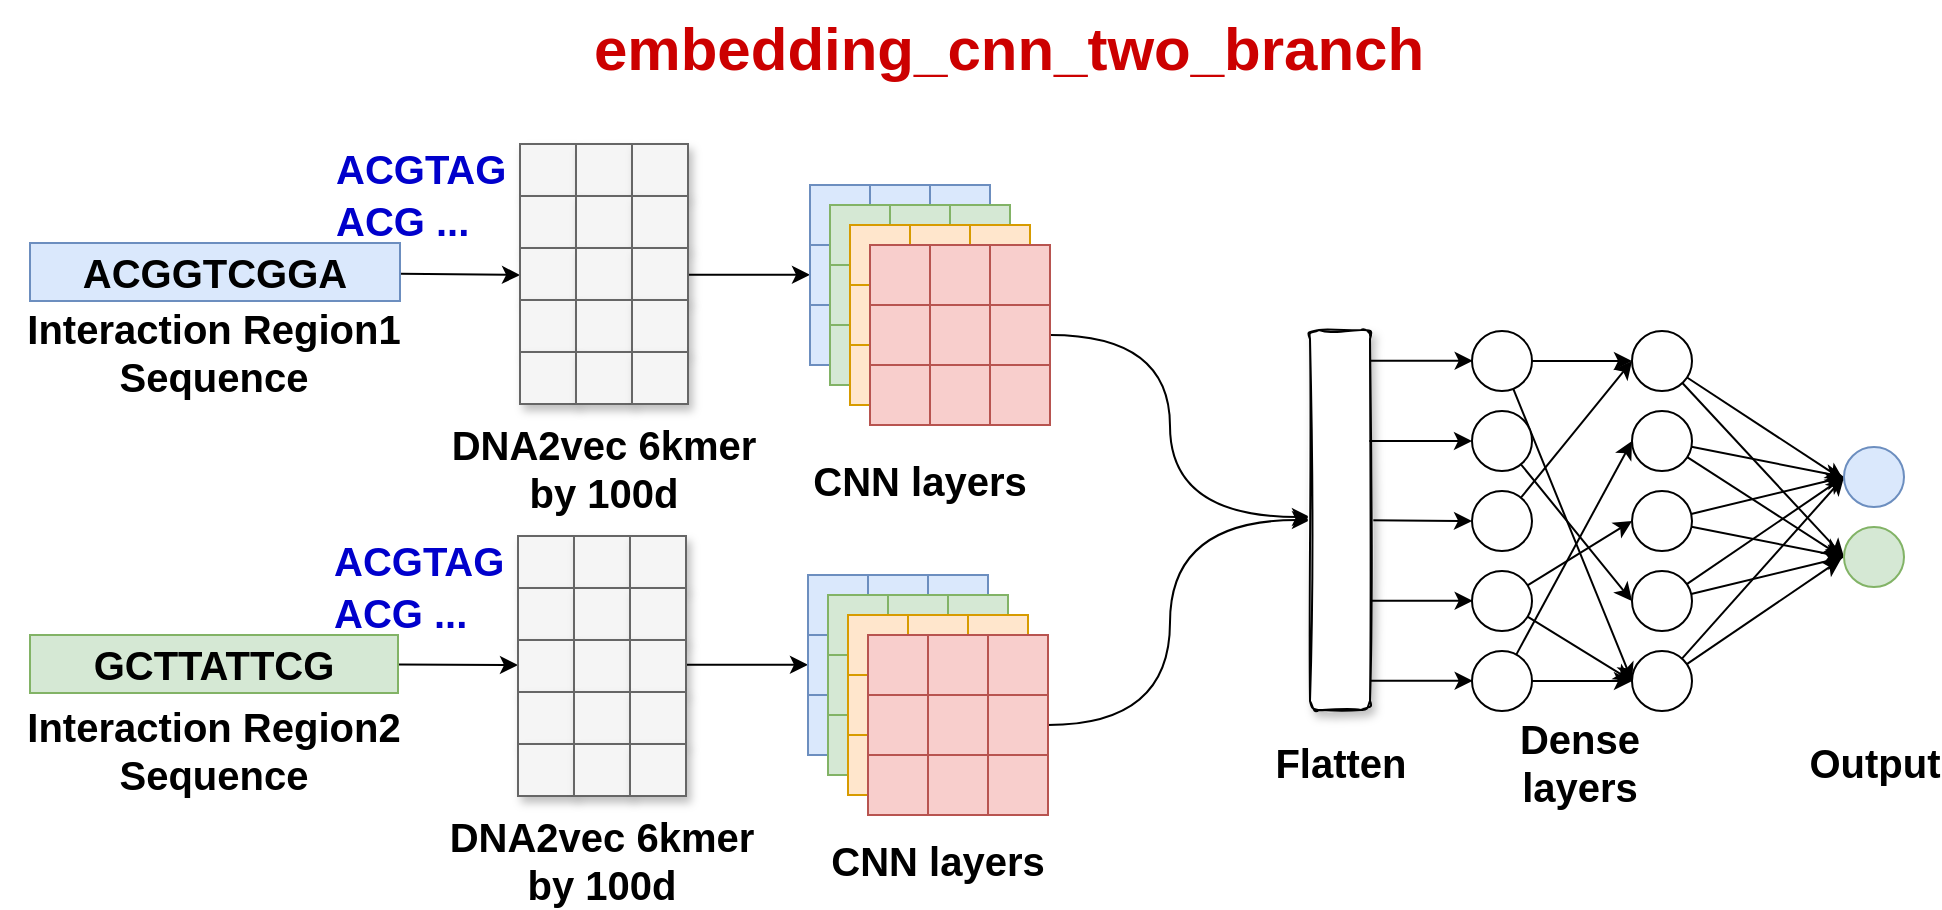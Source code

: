 <mxfile version="14.8.5" type="github">
  <diagram id="KxuiyelQ4g_LW83yEsCo" name="Page-1">
    <mxGraphModel dx="1422" dy="763" grid="1" gridSize="10" guides="1" tooltips="1" connect="1" arrows="1" fold="1" page="1" pageScale="1" pageWidth="4681" pageHeight="3300" math="0" shadow="0">
      <root>
        <mxCell id="0" />
        <mxCell id="1" parent="0" />
        <mxCell id="v-2x4H90wJZ5pzWWmbDk-449" style="edgeStyle=none;rounded=0;orthogonalLoop=1;jettySize=auto;html=1;entryX=0;entryY=0.5;entryDx=0;entryDy=0;fontStyle=1;fontSize=20;" edge="1" parent="1" source="v-2x4H90wJZ5pzWWmbDk-337">
          <mxGeometry relative="1" as="geometry">
            <mxPoint x="505" y="277.5" as="targetPoint" />
          </mxGeometry>
        </mxCell>
        <mxCell id="v-2x4H90wJZ5pzWWmbDk-337" value="&lt;div style=&quot;font-size: 20px;&quot;&gt;ACGGTCGGA&lt;/div&gt;" style="text;html=1;strokeColor=#6c8ebf;fillColor=#dae8fc;align=center;verticalAlign=middle;whiteSpace=wrap;rounded=0;fontStyle=1;fontSize=20;" vertex="1" parent="1">
          <mxGeometry x="260" y="261.5" width="185" height="29" as="geometry" />
        </mxCell>
        <mxCell id="v-2x4H90wJZ5pzWWmbDk-450" style="edgeStyle=none;rounded=0;orthogonalLoop=1;jettySize=auto;html=1;entryX=0;entryY=0.5;entryDx=0;entryDy=0;fontStyle=1;fontSize=20;" edge="1" parent="1">
          <mxGeometry relative="1" as="geometry">
            <mxPoint x="444" y="472.227" as="sourcePoint" />
            <mxPoint x="504" y="472.5" as="targetPoint" />
          </mxGeometry>
        </mxCell>
        <mxCell id="v-2x4H90wJZ5pzWWmbDk-339" value="GCTTATTCG" style="text;html=1;strokeColor=#82b366;fillColor=#d5e8d4;align=center;verticalAlign=middle;whiteSpace=wrap;rounded=0;fontStyle=1;fontSize=20;" vertex="1" parent="1">
          <mxGeometry x="260" y="457.5" width="184" height="29" as="geometry" />
        </mxCell>
        <mxCell id="v-2x4H90wJZ5pzWWmbDk-342" style="edgeStyle=orthogonalEdgeStyle;rounded=0;orthogonalLoop=1;jettySize=auto;html=1;fontStyle=1;fontSize=20;" edge="1" parent="1">
          <mxGeometry relative="1" as="geometry">
            <mxPoint x="587" y="277.4" as="sourcePoint" />
            <mxPoint x="650" y="277.36" as="targetPoint" />
            <Array as="points">
              <mxPoint x="650" y="277.36" />
            </Array>
          </mxGeometry>
        </mxCell>
        <mxCell id="v-2x4H90wJZ5pzWWmbDk-344" value="" style="whiteSpace=wrap;html=1;aspect=fixed;fillColor=#dae8fc;strokeColor=#6c8ebf;fontStyle=1;fontSize=20;" vertex="1" parent="1">
          <mxGeometry x="650" y="232.5" width="30" height="30" as="geometry" />
        </mxCell>
        <mxCell id="v-2x4H90wJZ5pzWWmbDk-345" value="" style="whiteSpace=wrap;html=1;aspect=fixed;fillColor=#dae8fc;strokeColor=#6c8ebf;fontStyle=1;fontSize=20;" vertex="1" parent="1">
          <mxGeometry x="680" y="232.5" width="30" height="30" as="geometry" />
        </mxCell>
        <mxCell id="v-2x4H90wJZ5pzWWmbDk-346" value="" style="whiteSpace=wrap;html=1;aspect=fixed;fillColor=#dae8fc;strokeColor=#6c8ebf;fontStyle=1;fontSize=20;" vertex="1" parent="1">
          <mxGeometry x="710" y="232.5" width="30" height="30" as="geometry" />
        </mxCell>
        <mxCell id="v-2x4H90wJZ5pzWWmbDk-347" value="" style="whiteSpace=wrap;html=1;aspect=fixed;fillColor=#dae8fc;strokeColor=#6c8ebf;fontStyle=1;fontSize=20;" vertex="1" parent="1">
          <mxGeometry x="650" y="262.5" width="30" height="30" as="geometry" />
        </mxCell>
        <mxCell id="v-2x4H90wJZ5pzWWmbDk-348" value="" style="whiteSpace=wrap;html=1;aspect=fixed;fillColor=#dae8fc;strokeColor=#6c8ebf;fontStyle=1;fontSize=20;" vertex="1" parent="1">
          <mxGeometry x="680" y="262.5" width="30" height="30" as="geometry" />
        </mxCell>
        <mxCell id="v-2x4H90wJZ5pzWWmbDk-349" value="" style="whiteSpace=wrap;html=1;aspect=fixed;fillColor=#dae8fc;strokeColor=#6c8ebf;fontStyle=1;fontSize=20;" vertex="1" parent="1">
          <mxGeometry x="710" y="262.5" width="30" height="30" as="geometry" />
        </mxCell>
        <mxCell id="v-2x4H90wJZ5pzWWmbDk-350" value="" style="whiteSpace=wrap;html=1;aspect=fixed;fillColor=#dae8fc;strokeColor=#6c8ebf;fontStyle=1;fontSize=20;" vertex="1" parent="1">
          <mxGeometry x="650" y="292.5" width="30" height="30" as="geometry" />
        </mxCell>
        <mxCell id="v-2x4H90wJZ5pzWWmbDk-351" value="" style="whiteSpace=wrap;html=1;aspect=fixed;fillColor=#dae8fc;strokeColor=#6c8ebf;fontStyle=1;fontSize=20;" vertex="1" parent="1">
          <mxGeometry x="680" y="292.5" width="30" height="30" as="geometry" />
        </mxCell>
        <mxCell id="v-2x4H90wJZ5pzWWmbDk-352" value="" style="whiteSpace=wrap;html=1;aspect=fixed;fillColor=#dae8fc;strokeColor=#6c8ebf;fontStyle=1;fontSize=20;" vertex="1" parent="1">
          <mxGeometry x="710" y="292.5" width="30" height="30" as="geometry" />
        </mxCell>
        <mxCell id="v-2x4H90wJZ5pzWWmbDk-353" value="" style="whiteSpace=wrap;html=1;aspect=fixed;fillColor=#d5e8d4;strokeColor=#82b366;fontStyle=1;fontSize=20;" vertex="1" parent="1">
          <mxGeometry x="660" y="242.5" width="30" height="30" as="geometry" />
        </mxCell>
        <mxCell id="v-2x4H90wJZ5pzWWmbDk-354" value="" style="whiteSpace=wrap;html=1;aspect=fixed;fillColor=#d5e8d4;strokeColor=#82b366;fontStyle=1;fontSize=20;" vertex="1" parent="1">
          <mxGeometry x="690" y="242.5" width="30" height="30" as="geometry" />
        </mxCell>
        <mxCell id="v-2x4H90wJZ5pzWWmbDk-355" value="" style="whiteSpace=wrap;html=1;aspect=fixed;fillColor=#d5e8d4;strokeColor=#82b366;fontStyle=1;fontSize=20;" vertex="1" parent="1">
          <mxGeometry x="720" y="242.5" width="30" height="30" as="geometry" />
        </mxCell>
        <mxCell id="v-2x4H90wJZ5pzWWmbDk-356" value="" style="whiteSpace=wrap;html=1;aspect=fixed;fillColor=#d5e8d4;strokeColor=#82b366;fontStyle=1;fontSize=20;" vertex="1" parent="1">
          <mxGeometry x="660" y="272.5" width="30" height="30" as="geometry" />
        </mxCell>
        <mxCell id="v-2x4H90wJZ5pzWWmbDk-357" value="" style="whiteSpace=wrap;html=1;aspect=fixed;fillColor=#d5e8d4;strokeColor=#82b366;fontStyle=1;fontSize=20;" vertex="1" parent="1">
          <mxGeometry x="690" y="272.5" width="30" height="30" as="geometry" />
        </mxCell>
        <mxCell id="v-2x4H90wJZ5pzWWmbDk-358" value="" style="whiteSpace=wrap;html=1;aspect=fixed;fillColor=#d5e8d4;strokeColor=#82b366;fontStyle=1;fontSize=20;" vertex="1" parent="1">
          <mxGeometry x="720" y="272.5" width="30" height="30" as="geometry" />
        </mxCell>
        <mxCell id="v-2x4H90wJZ5pzWWmbDk-359" value="" style="whiteSpace=wrap;html=1;aspect=fixed;fillColor=#d5e8d4;strokeColor=#82b366;fontStyle=1;fontSize=20;" vertex="1" parent="1">
          <mxGeometry x="660" y="302.5" width="30" height="30" as="geometry" />
        </mxCell>
        <mxCell id="v-2x4H90wJZ5pzWWmbDk-360" value="" style="whiteSpace=wrap;html=1;aspect=fixed;fillColor=#d5e8d4;strokeColor=#82b366;fontStyle=1;fontSize=20;" vertex="1" parent="1">
          <mxGeometry x="690" y="302.5" width="30" height="30" as="geometry" />
        </mxCell>
        <mxCell id="v-2x4H90wJZ5pzWWmbDk-361" value="" style="whiteSpace=wrap;html=1;aspect=fixed;fillColor=#d5e8d4;strokeColor=#82b366;fontStyle=1;fontSize=20;" vertex="1" parent="1">
          <mxGeometry x="720" y="302.5" width="30" height="30" as="geometry" />
        </mxCell>
        <mxCell id="v-2x4H90wJZ5pzWWmbDk-362" value="" style="whiteSpace=wrap;html=1;aspect=fixed;fillColor=#ffe6cc;strokeColor=#d79b00;fontStyle=1;fontSize=20;" vertex="1" parent="1">
          <mxGeometry x="670" y="252.5" width="30" height="30" as="geometry" />
        </mxCell>
        <mxCell id="v-2x4H90wJZ5pzWWmbDk-363" value="" style="whiteSpace=wrap;html=1;aspect=fixed;fillColor=#ffe6cc;strokeColor=#d79b00;fontStyle=1;fontSize=20;" vertex="1" parent="1">
          <mxGeometry x="700" y="252.5" width="30" height="30" as="geometry" />
        </mxCell>
        <mxCell id="v-2x4H90wJZ5pzWWmbDk-364" value="" style="whiteSpace=wrap;html=1;aspect=fixed;fillColor=#ffe6cc;strokeColor=#d79b00;fontStyle=1;fontSize=20;" vertex="1" parent="1">
          <mxGeometry x="730" y="252.5" width="30" height="30" as="geometry" />
        </mxCell>
        <mxCell id="v-2x4H90wJZ5pzWWmbDk-365" value="" style="whiteSpace=wrap;html=1;aspect=fixed;fillColor=#ffe6cc;strokeColor=#d79b00;fontStyle=1;fontSize=20;" vertex="1" parent="1">
          <mxGeometry x="670" y="282.5" width="30" height="30" as="geometry" />
        </mxCell>
        <mxCell id="v-2x4H90wJZ5pzWWmbDk-366" value="" style="whiteSpace=wrap;html=1;aspect=fixed;fillColor=#ffe6cc;strokeColor=#d79b00;fontStyle=1;fontSize=20;" vertex="1" parent="1">
          <mxGeometry x="700" y="282.5" width="30" height="30" as="geometry" />
        </mxCell>
        <mxCell id="v-2x4H90wJZ5pzWWmbDk-367" value="" style="whiteSpace=wrap;html=1;aspect=fixed;fillColor=#ffe6cc;strokeColor=#d79b00;fontStyle=1;fontSize=20;" vertex="1" parent="1">
          <mxGeometry x="730" y="282.5" width="30" height="30" as="geometry" />
        </mxCell>
        <mxCell id="v-2x4H90wJZ5pzWWmbDk-368" value="" style="whiteSpace=wrap;html=1;aspect=fixed;fillColor=#ffe6cc;strokeColor=#d79b00;fontStyle=1;fontSize=20;" vertex="1" parent="1">
          <mxGeometry x="670" y="312.5" width="30" height="30" as="geometry" />
        </mxCell>
        <mxCell id="v-2x4H90wJZ5pzWWmbDk-369" value="" style="whiteSpace=wrap;html=1;aspect=fixed;fillColor=#ffe6cc;strokeColor=#d79b00;fontStyle=1;fontSize=20;" vertex="1" parent="1">
          <mxGeometry x="700" y="312.5" width="30" height="30" as="geometry" />
        </mxCell>
        <mxCell id="v-2x4H90wJZ5pzWWmbDk-370" value="" style="whiteSpace=wrap;html=1;aspect=fixed;fillColor=#ffe6cc;strokeColor=#d79b00;fontStyle=1;fontSize=20;" vertex="1" parent="1">
          <mxGeometry x="730" y="312.5" width="30" height="30" as="geometry" />
        </mxCell>
        <mxCell id="v-2x4H90wJZ5pzWWmbDk-371" value="" style="whiteSpace=wrap;html=1;aspect=fixed;fillColor=#f8cecc;strokeColor=#b85450;fontStyle=1;fontSize=20;" vertex="1" parent="1">
          <mxGeometry x="680" y="262.5" width="30" height="30" as="geometry" />
        </mxCell>
        <mxCell id="v-2x4H90wJZ5pzWWmbDk-372" value="" style="whiteSpace=wrap;html=1;aspect=fixed;fillColor=#f8cecc;strokeColor=#b85450;fontStyle=1;fontSize=20;" vertex="1" parent="1">
          <mxGeometry x="710" y="262.5" width="30" height="30" as="geometry" />
        </mxCell>
        <mxCell id="v-2x4H90wJZ5pzWWmbDk-373" value="" style="whiteSpace=wrap;html=1;aspect=fixed;fillColor=#f8cecc;strokeColor=#b85450;fontStyle=1;fontSize=20;" vertex="1" parent="1">
          <mxGeometry x="740" y="262.5" width="30" height="30" as="geometry" />
        </mxCell>
        <mxCell id="v-2x4H90wJZ5pzWWmbDk-374" value="" style="whiteSpace=wrap;html=1;aspect=fixed;fillColor=#f8cecc;strokeColor=#b85450;fontStyle=1;fontSize=20;" vertex="1" parent="1">
          <mxGeometry x="680" y="292.5" width="30" height="30" as="geometry" />
        </mxCell>
        <mxCell id="v-2x4H90wJZ5pzWWmbDk-375" value="" style="whiteSpace=wrap;html=1;aspect=fixed;fillColor=#f8cecc;strokeColor=#b85450;fontStyle=1;fontSize=20;" vertex="1" parent="1">
          <mxGeometry x="710" y="292.5" width="30" height="30" as="geometry" />
        </mxCell>
        <mxCell id="v-2x4H90wJZ5pzWWmbDk-451" style="edgeStyle=orthogonalEdgeStyle;curved=1;rounded=0;orthogonalLoop=1;jettySize=auto;html=1;entryX=0;entryY=0.5;entryDx=0;entryDy=0;fontStyle=1;fontSize=20;" edge="1" parent="1" source="v-2x4H90wJZ5pzWWmbDk-376">
          <mxGeometry relative="1" as="geometry">
            <mxPoint x="900" y="398.5" as="targetPoint" />
            <Array as="points">
              <mxPoint x="830" y="307" />
              <mxPoint x="830" y="399" />
            </Array>
          </mxGeometry>
        </mxCell>
        <mxCell id="v-2x4H90wJZ5pzWWmbDk-376" value="" style="whiteSpace=wrap;html=1;aspect=fixed;fillColor=#f8cecc;strokeColor=#b85450;fontStyle=1;fontSize=20;" vertex="1" parent="1">
          <mxGeometry x="740" y="292.5" width="30" height="30" as="geometry" />
        </mxCell>
        <mxCell id="v-2x4H90wJZ5pzWWmbDk-377" value="" style="whiteSpace=wrap;html=1;aspect=fixed;fillColor=#f8cecc;strokeColor=#b85450;fontStyle=1;fontSize=20;" vertex="1" parent="1">
          <mxGeometry x="680" y="322.5" width="30" height="30" as="geometry" />
        </mxCell>
        <mxCell id="v-2x4H90wJZ5pzWWmbDk-378" value="" style="whiteSpace=wrap;html=1;aspect=fixed;fillColor=#f8cecc;strokeColor=#b85450;fontStyle=1;fontSize=20;" vertex="1" parent="1">
          <mxGeometry x="710" y="322.5" width="30" height="30" as="geometry" />
        </mxCell>
        <mxCell id="v-2x4H90wJZ5pzWWmbDk-379" value="" style="whiteSpace=wrap;html=1;aspect=fixed;fillColor=#f8cecc;strokeColor=#b85450;fontStyle=1;fontSize=20;" vertex="1" parent="1">
          <mxGeometry x="740" y="322.5" width="30" height="30" as="geometry" />
        </mxCell>
        <mxCell id="v-2x4H90wJZ5pzWWmbDk-395" style="edgeStyle=orthogonalEdgeStyle;rounded=0;orthogonalLoop=1;jettySize=auto;html=1;fontStyle=1;fontSize=20;" edge="1" parent="1">
          <mxGeometry relative="1" as="geometry">
            <mxPoint x="586" y="472.4" as="sourcePoint" />
            <mxPoint x="649" y="472.36" as="targetPoint" />
            <Array as="points">
              <mxPoint x="649" y="472.36" />
            </Array>
          </mxGeometry>
        </mxCell>
        <mxCell id="v-2x4H90wJZ5pzWWmbDk-397" value="" style="whiteSpace=wrap;html=1;aspect=fixed;fillColor=#dae8fc;strokeColor=#6c8ebf;fontStyle=1;fontSize=20;" vertex="1" parent="1">
          <mxGeometry x="649" y="427.5" width="30" height="30" as="geometry" />
        </mxCell>
        <mxCell id="v-2x4H90wJZ5pzWWmbDk-398" value="" style="whiteSpace=wrap;html=1;aspect=fixed;fillColor=#dae8fc;strokeColor=#6c8ebf;fontStyle=1;fontSize=20;" vertex="1" parent="1">
          <mxGeometry x="679" y="427.5" width="30" height="30" as="geometry" />
        </mxCell>
        <mxCell id="v-2x4H90wJZ5pzWWmbDk-399" value="" style="whiteSpace=wrap;html=1;aspect=fixed;fillColor=#dae8fc;strokeColor=#6c8ebf;fontStyle=1;fontSize=20;" vertex="1" parent="1">
          <mxGeometry x="709" y="427.5" width="30" height="30" as="geometry" />
        </mxCell>
        <mxCell id="v-2x4H90wJZ5pzWWmbDk-400" value="" style="whiteSpace=wrap;html=1;aspect=fixed;fillColor=#dae8fc;strokeColor=#6c8ebf;fontStyle=1;fontSize=20;" vertex="1" parent="1">
          <mxGeometry x="649" y="457.5" width="30" height="30" as="geometry" />
        </mxCell>
        <mxCell id="v-2x4H90wJZ5pzWWmbDk-401" value="" style="whiteSpace=wrap;html=1;aspect=fixed;fillColor=#dae8fc;strokeColor=#6c8ebf;fontStyle=1;fontSize=20;" vertex="1" parent="1">
          <mxGeometry x="679" y="457.5" width="30" height="30" as="geometry" />
        </mxCell>
        <mxCell id="v-2x4H90wJZ5pzWWmbDk-402" value="" style="whiteSpace=wrap;html=1;aspect=fixed;fillColor=#dae8fc;strokeColor=#6c8ebf;fontStyle=1;fontSize=20;" vertex="1" parent="1">
          <mxGeometry x="709" y="457.5" width="30" height="30" as="geometry" />
        </mxCell>
        <mxCell id="v-2x4H90wJZ5pzWWmbDk-403" value="" style="whiteSpace=wrap;html=1;aspect=fixed;fillColor=#dae8fc;strokeColor=#6c8ebf;fontStyle=1;fontSize=20;" vertex="1" parent="1">
          <mxGeometry x="649" y="487.5" width="30" height="30" as="geometry" />
        </mxCell>
        <mxCell id="v-2x4H90wJZ5pzWWmbDk-404" value="" style="whiteSpace=wrap;html=1;aspect=fixed;fillColor=#dae8fc;strokeColor=#6c8ebf;fontStyle=1;fontSize=20;" vertex="1" parent="1">
          <mxGeometry x="679" y="487.5" width="30" height="30" as="geometry" />
        </mxCell>
        <mxCell id="v-2x4H90wJZ5pzWWmbDk-405" value="" style="whiteSpace=wrap;html=1;aspect=fixed;fillColor=#dae8fc;strokeColor=#6c8ebf;fontStyle=1;fontSize=20;" vertex="1" parent="1">
          <mxGeometry x="709" y="487.5" width="30" height="30" as="geometry" />
        </mxCell>
        <mxCell id="v-2x4H90wJZ5pzWWmbDk-406" value="" style="whiteSpace=wrap;html=1;aspect=fixed;fillColor=#d5e8d4;strokeColor=#82b366;fontStyle=1;fontSize=20;" vertex="1" parent="1">
          <mxGeometry x="659" y="437.5" width="30" height="30" as="geometry" />
        </mxCell>
        <mxCell id="v-2x4H90wJZ5pzWWmbDk-407" value="" style="whiteSpace=wrap;html=1;aspect=fixed;fillColor=#d5e8d4;strokeColor=#82b366;fontStyle=1;fontSize=20;" vertex="1" parent="1">
          <mxGeometry x="689" y="437.5" width="30" height="30" as="geometry" />
        </mxCell>
        <mxCell id="v-2x4H90wJZ5pzWWmbDk-408" value="" style="whiteSpace=wrap;html=1;aspect=fixed;fillColor=#d5e8d4;strokeColor=#82b366;fontStyle=1;fontSize=20;" vertex="1" parent="1">
          <mxGeometry x="719" y="437.5" width="30" height="30" as="geometry" />
        </mxCell>
        <mxCell id="v-2x4H90wJZ5pzWWmbDk-409" value="" style="whiteSpace=wrap;html=1;aspect=fixed;fillColor=#d5e8d4;strokeColor=#82b366;fontStyle=1;fontSize=20;" vertex="1" parent="1">
          <mxGeometry x="659" y="467.5" width="30" height="30" as="geometry" />
        </mxCell>
        <mxCell id="v-2x4H90wJZ5pzWWmbDk-410" value="" style="whiteSpace=wrap;html=1;aspect=fixed;fillColor=#d5e8d4;strokeColor=#82b366;fontStyle=1;fontSize=20;" vertex="1" parent="1">
          <mxGeometry x="689" y="467.5" width="30" height="30" as="geometry" />
        </mxCell>
        <mxCell id="v-2x4H90wJZ5pzWWmbDk-411" value="" style="whiteSpace=wrap;html=1;aspect=fixed;fillColor=#d5e8d4;strokeColor=#82b366;fontStyle=1;fontSize=20;" vertex="1" parent="1">
          <mxGeometry x="719" y="467.5" width="30" height="30" as="geometry" />
        </mxCell>
        <mxCell id="v-2x4H90wJZ5pzWWmbDk-412" value="" style="whiteSpace=wrap;html=1;aspect=fixed;fillColor=#d5e8d4;strokeColor=#82b366;fontStyle=1;fontSize=20;" vertex="1" parent="1">
          <mxGeometry x="659" y="497.5" width="30" height="30" as="geometry" />
        </mxCell>
        <mxCell id="v-2x4H90wJZ5pzWWmbDk-413" value="" style="whiteSpace=wrap;html=1;aspect=fixed;fillColor=#d5e8d4;strokeColor=#82b366;fontStyle=1;fontSize=20;" vertex="1" parent="1">
          <mxGeometry x="689" y="497.5" width="30" height="30" as="geometry" />
        </mxCell>
        <mxCell id="v-2x4H90wJZ5pzWWmbDk-414" value="" style="whiteSpace=wrap;html=1;aspect=fixed;fillColor=#d5e8d4;strokeColor=#82b366;fontStyle=1;fontSize=20;" vertex="1" parent="1">
          <mxGeometry x="719" y="497.5" width="30" height="30" as="geometry" />
        </mxCell>
        <mxCell id="v-2x4H90wJZ5pzWWmbDk-415" value="" style="whiteSpace=wrap;html=1;aspect=fixed;fillColor=#ffe6cc;strokeColor=#d79b00;fontStyle=1;fontSize=20;" vertex="1" parent="1">
          <mxGeometry x="669" y="447.5" width="30" height="30" as="geometry" />
        </mxCell>
        <mxCell id="v-2x4H90wJZ5pzWWmbDk-416" value="" style="whiteSpace=wrap;html=1;aspect=fixed;fillColor=#ffe6cc;strokeColor=#d79b00;fontStyle=1;fontSize=20;" vertex="1" parent="1">
          <mxGeometry x="699" y="447.5" width="30" height="30" as="geometry" />
        </mxCell>
        <mxCell id="v-2x4H90wJZ5pzWWmbDk-417" value="" style="whiteSpace=wrap;html=1;aspect=fixed;fillColor=#ffe6cc;strokeColor=#d79b00;fontStyle=1;fontSize=20;" vertex="1" parent="1">
          <mxGeometry x="729" y="447.5" width="30" height="30" as="geometry" />
        </mxCell>
        <mxCell id="v-2x4H90wJZ5pzWWmbDk-418" value="" style="whiteSpace=wrap;html=1;aspect=fixed;fillColor=#ffe6cc;strokeColor=#d79b00;fontStyle=1;fontSize=20;" vertex="1" parent="1">
          <mxGeometry x="669" y="477.5" width="30" height="30" as="geometry" />
        </mxCell>
        <mxCell id="v-2x4H90wJZ5pzWWmbDk-419" value="" style="whiteSpace=wrap;html=1;aspect=fixed;fillColor=#ffe6cc;strokeColor=#d79b00;fontStyle=1;fontSize=20;" vertex="1" parent="1">
          <mxGeometry x="699" y="477.5" width="30" height="30" as="geometry" />
        </mxCell>
        <mxCell id="v-2x4H90wJZ5pzWWmbDk-420" value="" style="whiteSpace=wrap;html=1;aspect=fixed;fillColor=#ffe6cc;strokeColor=#d79b00;fontStyle=1;fontSize=20;" vertex="1" parent="1">
          <mxGeometry x="729" y="477.5" width="30" height="30" as="geometry" />
        </mxCell>
        <mxCell id="v-2x4H90wJZ5pzWWmbDk-421" value="" style="whiteSpace=wrap;html=1;aspect=fixed;fillColor=#ffe6cc;strokeColor=#d79b00;fontStyle=1;fontSize=20;" vertex="1" parent="1">
          <mxGeometry x="669" y="507.5" width="30" height="30" as="geometry" />
        </mxCell>
        <mxCell id="v-2x4H90wJZ5pzWWmbDk-422" value="" style="whiteSpace=wrap;html=1;aspect=fixed;fillColor=#ffe6cc;strokeColor=#d79b00;fontStyle=1;fontSize=20;" vertex="1" parent="1">
          <mxGeometry x="699" y="507.5" width="30" height="30" as="geometry" />
        </mxCell>
        <mxCell id="v-2x4H90wJZ5pzWWmbDk-423" value="" style="whiteSpace=wrap;html=1;aspect=fixed;fillColor=#ffe6cc;strokeColor=#d79b00;fontStyle=1;fontSize=20;" vertex="1" parent="1">
          <mxGeometry x="729" y="507.5" width="30" height="30" as="geometry" />
        </mxCell>
        <mxCell id="v-2x4H90wJZ5pzWWmbDk-424" value="" style="whiteSpace=wrap;html=1;aspect=fixed;fillColor=#f8cecc;strokeColor=#b85450;fontStyle=1;fontSize=20;" vertex="1" parent="1">
          <mxGeometry x="679" y="457.5" width="30" height="30" as="geometry" />
        </mxCell>
        <mxCell id="v-2x4H90wJZ5pzWWmbDk-425" value="" style="whiteSpace=wrap;html=1;aspect=fixed;fillColor=#f8cecc;strokeColor=#b85450;fontStyle=1;fontSize=20;" vertex="1" parent="1">
          <mxGeometry x="709" y="457.5" width="30" height="30" as="geometry" />
        </mxCell>
        <mxCell id="v-2x4H90wJZ5pzWWmbDk-426" value="" style="whiteSpace=wrap;html=1;aspect=fixed;fillColor=#f8cecc;strokeColor=#b85450;fontStyle=1;fontSize=20;" vertex="1" parent="1">
          <mxGeometry x="739" y="457.5" width="30" height="30" as="geometry" />
        </mxCell>
        <mxCell id="v-2x4H90wJZ5pzWWmbDk-427" value="" style="whiteSpace=wrap;html=1;aspect=fixed;fillColor=#f8cecc;strokeColor=#b85450;fontStyle=1;fontSize=20;" vertex="1" parent="1">
          <mxGeometry x="679" y="487.5" width="30" height="30" as="geometry" />
        </mxCell>
        <mxCell id="v-2x4H90wJZ5pzWWmbDk-428" value="" style="whiteSpace=wrap;html=1;aspect=fixed;fillColor=#f8cecc;strokeColor=#b85450;fontStyle=1;fontSize=20;" vertex="1" parent="1">
          <mxGeometry x="709" y="487.5" width="30" height="30" as="geometry" />
        </mxCell>
        <mxCell id="v-2x4H90wJZ5pzWWmbDk-452" style="edgeStyle=orthogonalEdgeStyle;curved=1;rounded=0;orthogonalLoop=1;jettySize=auto;html=1;fontStyle=1;fontSize=20;" edge="1" parent="1" source="v-2x4H90wJZ5pzWWmbDk-429">
          <mxGeometry relative="1" as="geometry">
            <mxPoint x="900" y="400" as="targetPoint" />
            <Array as="points">
              <mxPoint x="830" y="503" />
              <mxPoint x="830" y="400" />
            </Array>
          </mxGeometry>
        </mxCell>
        <mxCell id="v-2x4H90wJZ5pzWWmbDk-429" value="" style="whiteSpace=wrap;html=1;aspect=fixed;fillColor=#f8cecc;strokeColor=#b85450;fontStyle=1;fontSize=20;" vertex="1" parent="1">
          <mxGeometry x="739" y="487.5" width="30" height="30" as="geometry" />
        </mxCell>
        <mxCell id="v-2x4H90wJZ5pzWWmbDk-430" value="" style="whiteSpace=wrap;html=1;aspect=fixed;fillColor=#f8cecc;strokeColor=#b85450;fontStyle=1;fontSize=20;" vertex="1" parent="1">
          <mxGeometry x="679" y="517.5" width="30" height="30" as="geometry" />
        </mxCell>
        <mxCell id="v-2x4H90wJZ5pzWWmbDk-431" value="" style="whiteSpace=wrap;html=1;aspect=fixed;fillColor=#f8cecc;strokeColor=#b85450;fontStyle=1;fontSize=20;" vertex="1" parent="1">
          <mxGeometry x="709" y="517.5" width="30" height="30" as="geometry" />
        </mxCell>
        <mxCell id="v-2x4H90wJZ5pzWWmbDk-432" value="" style="whiteSpace=wrap;html=1;aspect=fixed;fillColor=#f8cecc;strokeColor=#b85450;fontStyle=1;fontSize=20;" vertex="1" parent="1">
          <mxGeometry x="739" y="517.5" width="30" height="30" as="geometry" />
        </mxCell>
        <mxCell id="v-2x4H90wJZ5pzWWmbDk-447" value="&lt;div style=&quot;font-size: 20px;&quot;&gt;CNN layers&lt;/div&gt;" style="text;html=1;strokeColor=none;fillColor=none;align=center;verticalAlign=middle;whiteSpace=wrap;rounded=0;fontStyle=1;fontSize=20;" vertex="1" parent="1">
          <mxGeometry x="580" y="369.5" width="250" height="20" as="geometry" />
        </mxCell>
        <mxCell id="v-2x4H90wJZ5pzWWmbDk-448" value="&lt;div style=&quot;font-size: 20px;&quot;&gt;CNN layers&lt;/div&gt;" style="text;html=1;strokeColor=none;fillColor=none;align=center;verticalAlign=middle;whiteSpace=wrap;rounded=0;fontStyle=1;fontSize=20;" vertex="1" parent="1">
          <mxGeometry x="589" y="560" width="250" height="20" as="geometry" />
        </mxCell>
        <mxCell id="v-2x4H90wJZ5pzWWmbDk-454" value="" style="rounded=0;whiteSpace=wrap;html=1;shadow=1;glass=0;sketch=0;fillColor=#f5f5f5;strokeColor=#666666;fontColor=#333333;fontStyle=1;fontSize=20;" vertex="1" parent="1">
          <mxGeometry x="505" y="212" width="28" height="26" as="geometry" />
        </mxCell>
        <mxCell id="v-2x4H90wJZ5pzWWmbDk-455" value="DNA2vec 6kmer by 100d" style="text;html=1;strokeColor=none;fillColor=none;align=center;verticalAlign=middle;whiteSpace=wrap;rounded=0;fontStyle=1;fontSize=20;" vertex="1" parent="1">
          <mxGeometry x="466.5" y="364" width="160" height="20" as="geometry" />
        </mxCell>
        <mxCell id="v-2x4H90wJZ5pzWWmbDk-456" value="" style="rounded=0;whiteSpace=wrap;html=1;shadow=1;glass=0;sketch=0;fillColor=#f5f5f5;strokeColor=#666666;fontColor=#333333;fontStyle=1;fontSize=20;" vertex="1" parent="1">
          <mxGeometry x="533" y="212" width="28" height="26" as="geometry" />
        </mxCell>
        <mxCell id="v-2x4H90wJZ5pzWWmbDk-457" value="" style="rounded=0;whiteSpace=wrap;html=1;shadow=1;glass=0;sketch=0;fillColor=#f5f5f5;strokeColor=#666666;fontColor=#333333;fontStyle=1;fontSize=20;" vertex="1" parent="1">
          <mxGeometry x="561" y="212" width="28" height="26" as="geometry" />
        </mxCell>
        <mxCell id="v-2x4H90wJZ5pzWWmbDk-458" value="" style="rounded=0;whiteSpace=wrap;html=1;shadow=1;glass=0;sketch=0;fillColor=#f5f5f5;strokeColor=#666666;fontColor=#333333;fontStyle=1;fontSize=20;" vertex="1" parent="1">
          <mxGeometry x="505" y="238" width="28" height="26" as="geometry" />
        </mxCell>
        <mxCell id="v-2x4H90wJZ5pzWWmbDk-459" value="" style="rounded=0;whiteSpace=wrap;html=1;shadow=1;glass=0;sketch=0;fillColor=#f5f5f5;strokeColor=#666666;fontColor=#333333;fontStyle=1;fontSize=20;" vertex="1" parent="1">
          <mxGeometry x="533" y="238" width="28" height="26" as="geometry" />
        </mxCell>
        <mxCell id="v-2x4H90wJZ5pzWWmbDk-460" value="" style="rounded=0;whiteSpace=wrap;html=1;shadow=1;glass=0;sketch=0;fillColor=#f5f5f5;strokeColor=#666666;fontColor=#333333;fontStyle=1;fontSize=20;" vertex="1" parent="1">
          <mxGeometry x="561" y="238" width="28" height="26" as="geometry" />
        </mxCell>
        <mxCell id="v-2x4H90wJZ5pzWWmbDk-461" value="" style="rounded=0;whiteSpace=wrap;html=1;shadow=1;glass=0;sketch=0;fillColor=#f5f5f5;strokeColor=#666666;fontColor=#333333;fontStyle=1;fontSize=20;" vertex="1" parent="1">
          <mxGeometry x="505" y="264" width="28" height="26" as="geometry" />
        </mxCell>
        <mxCell id="v-2x4H90wJZ5pzWWmbDk-462" value="" style="rounded=0;whiteSpace=wrap;html=1;shadow=1;glass=0;sketch=0;fillColor=#f5f5f5;strokeColor=#666666;fontColor=#333333;fontStyle=1;fontSize=20;" vertex="1" parent="1">
          <mxGeometry x="533" y="264" width="28" height="26" as="geometry" />
        </mxCell>
        <mxCell id="v-2x4H90wJZ5pzWWmbDk-463" value="" style="rounded=0;whiteSpace=wrap;html=1;shadow=1;glass=0;sketch=0;fillColor=#f5f5f5;strokeColor=#666666;fontColor=#333333;fontStyle=1;fontSize=20;" vertex="1" parent="1">
          <mxGeometry x="561" y="264" width="28" height="26" as="geometry" />
        </mxCell>
        <mxCell id="v-2x4H90wJZ5pzWWmbDk-464" value="" style="rounded=0;whiteSpace=wrap;html=1;shadow=1;glass=0;sketch=0;fillColor=#f5f5f5;strokeColor=#666666;fontColor=#333333;fontStyle=1;fontSize=20;" vertex="1" parent="1">
          <mxGeometry x="505" y="290" width="28" height="26" as="geometry" />
        </mxCell>
        <mxCell id="v-2x4H90wJZ5pzWWmbDk-465" value="" style="rounded=0;whiteSpace=wrap;html=1;shadow=1;glass=0;sketch=0;fillColor=#f5f5f5;strokeColor=#666666;fontColor=#333333;fontStyle=1;fontSize=20;" vertex="1" parent="1">
          <mxGeometry x="533" y="290" width="28" height="26" as="geometry" />
        </mxCell>
        <mxCell id="v-2x4H90wJZ5pzWWmbDk-466" value="" style="rounded=0;whiteSpace=wrap;html=1;shadow=1;glass=0;sketch=0;fillColor=#f5f5f5;strokeColor=#666666;fontColor=#333333;fontStyle=1;fontSize=20;" vertex="1" parent="1">
          <mxGeometry x="561" y="290" width="28" height="26" as="geometry" />
        </mxCell>
        <mxCell id="v-2x4H90wJZ5pzWWmbDk-467" value="" style="rounded=0;whiteSpace=wrap;html=1;shadow=1;glass=0;sketch=0;fillColor=#f5f5f5;strokeColor=#666666;fontColor=#333333;fontStyle=1;fontSize=20;" vertex="1" parent="1">
          <mxGeometry x="505" y="316" width="28" height="26" as="geometry" />
        </mxCell>
        <mxCell id="v-2x4H90wJZ5pzWWmbDk-468" value="" style="rounded=0;whiteSpace=wrap;html=1;shadow=1;glass=0;sketch=0;fillColor=#f5f5f5;strokeColor=#666666;fontColor=#333333;fontStyle=1;fontSize=20;" vertex="1" parent="1">
          <mxGeometry x="533" y="316" width="28" height="26" as="geometry" />
        </mxCell>
        <mxCell id="v-2x4H90wJZ5pzWWmbDk-469" value="" style="rounded=0;whiteSpace=wrap;html=1;shadow=1;glass=0;sketch=0;fillColor=#f5f5f5;strokeColor=#666666;fontColor=#333333;fontStyle=1;fontSize=20;" vertex="1" parent="1">
          <mxGeometry x="561" y="316" width="28" height="26" as="geometry" />
        </mxCell>
        <mxCell id="v-2x4H90wJZ5pzWWmbDk-470" value="&lt;font style=&quot;font-size: 20px;&quot; color=&quot;#0000CC&quot;&gt;ACGTAG&lt;/font&gt;" style="text;whiteSpace=wrap;html=1;fontStyle=1;fontSize=20;" vertex="1" parent="1">
          <mxGeometry x="411" y="205.5" width="70" height="30" as="geometry" />
        </mxCell>
        <mxCell id="v-2x4H90wJZ5pzWWmbDk-471" value="&lt;font style=&quot;font-size: 20px;&quot; color=&quot;#0000CC&quot;&gt;ACG ...&lt;/font&gt;" style="text;whiteSpace=wrap;html=1;fontStyle=1;fontSize=20;" vertex="1" parent="1">
          <mxGeometry x="411" y="231.5" width="70" height="30" as="geometry" />
        </mxCell>
        <mxCell id="v-2x4H90wJZ5pzWWmbDk-472" value="" style="rounded=0;whiteSpace=wrap;html=1;shadow=1;glass=0;sketch=0;fillColor=#f5f5f5;strokeColor=#666666;fontColor=#333333;fontStyle=1;fontSize=20;" vertex="1" parent="1">
          <mxGeometry x="504" y="408" width="28" height="26" as="geometry" />
        </mxCell>
        <mxCell id="v-2x4H90wJZ5pzWWmbDk-473" value="DNA2vec 6kmer by 100d" style="text;html=1;strokeColor=none;fillColor=none;align=center;verticalAlign=middle;whiteSpace=wrap;rounded=0;fontStyle=1;fontSize=20;" vertex="1" parent="1">
          <mxGeometry x="465.5" y="560" width="160" height="20" as="geometry" />
        </mxCell>
        <mxCell id="v-2x4H90wJZ5pzWWmbDk-474" value="" style="rounded=0;whiteSpace=wrap;html=1;shadow=1;glass=0;sketch=0;fillColor=#f5f5f5;strokeColor=#666666;fontColor=#333333;fontStyle=1;fontSize=20;" vertex="1" parent="1">
          <mxGeometry x="532" y="408" width="28" height="26" as="geometry" />
        </mxCell>
        <mxCell id="v-2x4H90wJZ5pzWWmbDk-475" value="" style="rounded=0;whiteSpace=wrap;html=1;shadow=1;glass=0;sketch=0;fillColor=#f5f5f5;strokeColor=#666666;fontColor=#333333;fontStyle=1;fontSize=20;" vertex="1" parent="1">
          <mxGeometry x="560" y="408" width="28" height="26" as="geometry" />
        </mxCell>
        <mxCell id="v-2x4H90wJZ5pzWWmbDk-476" value="" style="rounded=0;whiteSpace=wrap;html=1;shadow=1;glass=0;sketch=0;fillColor=#f5f5f5;strokeColor=#666666;fontColor=#333333;fontStyle=1;fontSize=20;" vertex="1" parent="1">
          <mxGeometry x="504" y="434" width="28" height="26" as="geometry" />
        </mxCell>
        <mxCell id="v-2x4H90wJZ5pzWWmbDk-477" value="" style="rounded=0;whiteSpace=wrap;html=1;shadow=1;glass=0;sketch=0;fillColor=#f5f5f5;strokeColor=#666666;fontColor=#333333;fontStyle=1;fontSize=20;" vertex="1" parent="1">
          <mxGeometry x="532" y="434" width="28" height="26" as="geometry" />
        </mxCell>
        <mxCell id="v-2x4H90wJZ5pzWWmbDk-478" value="" style="rounded=0;whiteSpace=wrap;html=1;shadow=1;glass=0;sketch=0;fillColor=#f5f5f5;strokeColor=#666666;fontColor=#333333;fontStyle=1;fontSize=20;" vertex="1" parent="1">
          <mxGeometry x="560" y="434" width="28" height="26" as="geometry" />
        </mxCell>
        <mxCell id="v-2x4H90wJZ5pzWWmbDk-479" value="" style="rounded=0;whiteSpace=wrap;html=1;shadow=1;glass=0;sketch=0;fillColor=#f5f5f5;strokeColor=#666666;fontColor=#333333;fontStyle=1;fontSize=20;" vertex="1" parent="1">
          <mxGeometry x="504" y="460" width="28" height="26" as="geometry" />
        </mxCell>
        <mxCell id="v-2x4H90wJZ5pzWWmbDk-480" value="" style="rounded=0;whiteSpace=wrap;html=1;shadow=1;glass=0;sketch=0;fillColor=#f5f5f5;strokeColor=#666666;fontColor=#333333;fontStyle=1;fontSize=20;" vertex="1" parent="1">
          <mxGeometry x="532" y="460" width="28" height="26" as="geometry" />
        </mxCell>
        <mxCell id="v-2x4H90wJZ5pzWWmbDk-481" value="" style="rounded=0;whiteSpace=wrap;html=1;shadow=1;glass=0;sketch=0;fillColor=#f5f5f5;strokeColor=#666666;fontColor=#333333;fontStyle=1;fontSize=20;" vertex="1" parent="1">
          <mxGeometry x="560" y="460" width="28" height="26" as="geometry" />
        </mxCell>
        <mxCell id="v-2x4H90wJZ5pzWWmbDk-482" value="" style="rounded=0;whiteSpace=wrap;html=1;shadow=1;glass=0;sketch=0;fillColor=#f5f5f5;strokeColor=#666666;fontColor=#333333;fontStyle=1;fontSize=20;" vertex="1" parent="1">
          <mxGeometry x="504" y="486" width="28" height="26" as="geometry" />
        </mxCell>
        <mxCell id="v-2x4H90wJZ5pzWWmbDk-483" value="" style="rounded=0;whiteSpace=wrap;html=1;shadow=1;glass=0;sketch=0;fillColor=#f5f5f5;strokeColor=#666666;fontColor=#333333;fontStyle=1;fontSize=20;" vertex="1" parent="1">
          <mxGeometry x="532" y="486" width="28" height="26" as="geometry" />
        </mxCell>
        <mxCell id="v-2x4H90wJZ5pzWWmbDk-484" value="" style="rounded=0;whiteSpace=wrap;html=1;shadow=1;glass=0;sketch=0;fillColor=#f5f5f5;strokeColor=#666666;fontColor=#333333;fontStyle=1;fontSize=20;" vertex="1" parent="1">
          <mxGeometry x="560" y="486" width="28" height="26" as="geometry" />
        </mxCell>
        <mxCell id="v-2x4H90wJZ5pzWWmbDk-485" value="" style="rounded=0;whiteSpace=wrap;html=1;shadow=1;glass=0;sketch=0;fillColor=#f5f5f5;strokeColor=#666666;fontColor=#333333;fontStyle=1;fontSize=20;" vertex="1" parent="1">
          <mxGeometry x="504" y="512" width="28" height="26" as="geometry" />
        </mxCell>
        <mxCell id="v-2x4H90wJZ5pzWWmbDk-486" value="" style="rounded=0;whiteSpace=wrap;html=1;shadow=1;glass=0;sketch=0;fillColor=#f5f5f5;strokeColor=#666666;fontColor=#333333;fontStyle=1;fontSize=20;" vertex="1" parent="1">
          <mxGeometry x="532" y="512" width="28" height="26" as="geometry" />
        </mxCell>
        <mxCell id="v-2x4H90wJZ5pzWWmbDk-487" value="" style="rounded=0;whiteSpace=wrap;html=1;shadow=1;glass=0;sketch=0;fillColor=#f5f5f5;strokeColor=#666666;fontColor=#333333;fontStyle=1;fontSize=20;" vertex="1" parent="1">
          <mxGeometry x="560" y="512" width="28" height="26" as="geometry" />
        </mxCell>
        <mxCell id="v-2x4H90wJZ5pzWWmbDk-488" value="&lt;font style=&quot;font-size: 20px;&quot; color=&quot;#0000CC&quot;&gt;ACGTAG&lt;/font&gt;" style="text;whiteSpace=wrap;html=1;fontStyle=1;fontSize=20;" vertex="1" parent="1">
          <mxGeometry x="410" y="401.5" width="70" height="30" as="geometry" />
        </mxCell>
        <mxCell id="v-2x4H90wJZ5pzWWmbDk-489" value="&lt;font style=&quot;font-size: 20px;&quot; color=&quot;#0000CC&quot;&gt;ACG ...&lt;/font&gt;" style="text;whiteSpace=wrap;html=1;fontStyle=1;fontSize=20;" vertex="1" parent="1">
          <mxGeometry x="410" y="427.5" width="70" height="30" as="geometry" />
        </mxCell>
        <mxCell id="v-2x4H90wJZ5pzWWmbDk-490" value="Interaction Region1 Sequence" style="text;html=1;strokeColor=none;fillColor=none;align=center;verticalAlign=middle;whiteSpace=wrap;rounded=0;fontStyle=1;fontSize=20;" vertex="1" parent="1">
          <mxGeometry x="245" y="305.5" width="214" height="20" as="geometry" />
        </mxCell>
        <mxCell id="v-2x4H90wJZ5pzWWmbDk-491" value="Interaction Region2 Sequence" style="text;html=1;strokeColor=none;fillColor=none;align=center;verticalAlign=middle;whiteSpace=wrap;rounded=0;fontStyle=1;fontSize=20;" vertex="1" parent="1">
          <mxGeometry x="250" y="504.5" width="204" height="20" as="geometry" />
        </mxCell>
        <mxCell id="v-2x4H90wJZ5pzWWmbDk-492" value="Dense layers" style="text;html=1;strokeColor=none;fillColor=none;align=center;verticalAlign=middle;whiteSpace=wrap;rounded=0;fontStyle=1;fontSize=20;" vertex="1" parent="1">
          <mxGeometry x="990" y="510.5" width="90" height="20" as="geometry" />
        </mxCell>
        <mxCell id="v-2x4H90wJZ5pzWWmbDk-493" value="Flatten" style="text;html=1;strokeColor=none;fillColor=none;align=center;verticalAlign=middle;whiteSpace=wrap;rounded=0;fontStyle=1;fontSize=20;" vertex="1" parent="1">
          <mxGeometry x="904.5" y="510.5" width="21" height="20" as="geometry" />
        </mxCell>
        <mxCell id="v-2x4H90wJZ5pzWWmbDk-494" style="edgeStyle=none;rounded=1;jumpSize=20;orthogonalLoop=1;jettySize=auto;html=1;entryX=0;entryY=0.5;entryDx=0;entryDy=0;strokeWidth=1;fontStyle=1;fontSize=20;" edge="1" parent="1" source="v-2x4H90wJZ5pzWWmbDk-496" target="v-2x4H90wJZ5pzWWmbDk-521">
          <mxGeometry relative="1" as="geometry" />
        </mxCell>
        <mxCell id="v-2x4H90wJZ5pzWWmbDk-495" style="edgeStyle=none;rounded=0;orthogonalLoop=1;jettySize=auto;html=1;entryX=0;entryY=0.5;entryDx=0;entryDy=0;fontStyle=1;fontSize=20;" edge="1" parent="1" source="v-2x4H90wJZ5pzWWmbDk-496" target="v-2x4H90wJZ5pzWWmbDk-509">
          <mxGeometry relative="1" as="geometry" />
        </mxCell>
        <mxCell id="v-2x4H90wJZ5pzWWmbDk-496" value="" style="ellipse;whiteSpace=wrap;html=1;aspect=fixed;fontStyle=1;fontSize=20;" vertex="1" parent="1">
          <mxGeometry x="981" y="305.5" width="30" height="30" as="geometry" />
        </mxCell>
        <mxCell id="v-2x4H90wJZ5pzWWmbDk-497" style="edgeStyle=none;rounded=1;jumpSize=20;orthogonalLoop=1;jettySize=auto;html=1;entryX=0;entryY=0.5;entryDx=0;entryDy=0;strokeWidth=1;fontStyle=1;fontSize=20;" edge="1" parent="1" source="v-2x4H90wJZ5pzWWmbDk-498" target="v-2x4H90wJZ5pzWWmbDk-518">
          <mxGeometry relative="1" as="geometry" />
        </mxCell>
        <mxCell id="v-2x4H90wJZ5pzWWmbDk-498" value="" style="ellipse;whiteSpace=wrap;html=1;aspect=fixed;fontStyle=1;fontSize=20;" vertex="1" parent="1">
          <mxGeometry x="981" y="345.5" width="30" height="30" as="geometry" />
        </mxCell>
        <mxCell id="v-2x4H90wJZ5pzWWmbDk-499" style="edgeStyle=none;rounded=1;jumpSize=20;orthogonalLoop=1;jettySize=auto;html=1;entryX=0;entryY=0.5;entryDx=0;entryDy=0;strokeWidth=1;fontStyle=1;fontSize=20;" edge="1" parent="1" source="v-2x4H90wJZ5pzWWmbDk-500" target="v-2x4H90wJZ5pzWWmbDk-509">
          <mxGeometry relative="1" as="geometry" />
        </mxCell>
        <mxCell id="v-2x4H90wJZ5pzWWmbDk-500" value="" style="ellipse;whiteSpace=wrap;html=1;aspect=fixed;fontStyle=1;fontSize=20;" vertex="1" parent="1">
          <mxGeometry x="981" y="385.5" width="30" height="30" as="geometry" />
        </mxCell>
        <mxCell id="v-2x4H90wJZ5pzWWmbDk-501" style="edgeStyle=none;rounded=0;orthogonalLoop=1;jettySize=auto;html=1;entryX=0;entryY=0.5;entryDx=0;entryDy=0;fontStyle=1;fontSize=20;" edge="1" parent="1" source="v-2x4H90wJZ5pzWWmbDk-503" target="v-2x4H90wJZ5pzWWmbDk-515">
          <mxGeometry relative="1" as="geometry" />
        </mxCell>
        <mxCell id="v-2x4H90wJZ5pzWWmbDk-502" style="edgeStyle=none;rounded=0;orthogonalLoop=1;jettySize=auto;html=1;entryX=0;entryY=0.5;entryDx=0;entryDy=0;fontStyle=1;fontSize=20;" edge="1" parent="1" source="v-2x4H90wJZ5pzWWmbDk-503" target="v-2x4H90wJZ5pzWWmbDk-521">
          <mxGeometry relative="1" as="geometry" />
        </mxCell>
        <mxCell id="v-2x4H90wJZ5pzWWmbDk-503" value="" style="ellipse;whiteSpace=wrap;html=1;aspect=fixed;fontStyle=1;fontSize=20;" vertex="1" parent="1">
          <mxGeometry x="981" y="425.5" width="30" height="30" as="geometry" />
        </mxCell>
        <mxCell id="v-2x4H90wJZ5pzWWmbDk-504" style="edgeStyle=none;rounded=1;jumpSize=20;orthogonalLoop=1;jettySize=auto;html=1;entryX=0;entryY=0.5;entryDx=0;entryDy=0;strokeWidth=1;fontStyle=1;fontSize=20;" edge="1" parent="1" source="v-2x4H90wJZ5pzWWmbDk-506" target="v-2x4H90wJZ5pzWWmbDk-512">
          <mxGeometry relative="1" as="geometry" />
        </mxCell>
        <mxCell id="v-2x4H90wJZ5pzWWmbDk-505" style="edgeStyle=none;rounded=1;jumpSize=20;orthogonalLoop=1;jettySize=auto;html=1;entryX=0;entryY=0.5;entryDx=0;entryDy=0;strokeWidth=1;fontStyle=1;fontSize=20;" edge="1" parent="1" source="v-2x4H90wJZ5pzWWmbDk-506" target="v-2x4H90wJZ5pzWWmbDk-521">
          <mxGeometry relative="1" as="geometry" />
        </mxCell>
        <mxCell id="v-2x4H90wJZ5pzWWmbDk-506" value="" style="ellipse;whiteSpace=wrap;html=1;aspect=fixed;fontStyle=1;fontSize=20;" vertex="1" parent="1">
          <mxGeometry x="981" y="465.5" width="30" height="30" as="geometry" />
        </mxCell>
        <mxCell id="v-2x4H90wJZ5pzWWmbDk-507" style="edgeStyle=none;rounded=1;jumpSize=20;orthogonalLoop=1;jettySize=auto;html=1;entryX=0;entryY=0.5;entryDx=0;entryDy=0;strokeWidth=1;fontStyle=1;fontSize=20;" edge="1" parent="1" source="v-2x4H90wJZ5pzWWmbDk-509" target="v-2x4H90wJZ5pzWWmbDk-524">
          <mxGeometry relative="1" as="geometry" />
        </mxCell>
        <mxCell id="v-2x4H90wJZ5pzWWmbDk-508" style="edgeStyle=none;rounded=1;jumpSize=20;orthogonalLoop=1;jettySize=auto;html=1;strokeWidth=1;entryX=-0.001;entryY=0.557;entryDx=0;entryDy=0;entryPerimeter=0;fontStyle=1;fontSize=20;" edge="1" parent="1" source="v-2x4H90wJZ5pzWWmbDk-509" target="v-2x4H90wJZ5pzWWmbDk-523">
          <mxGeometry relative="1" as="geometry">
            <mxPoint x="1161" y="400.5" as="targetPoint" />
          </mxGeometry>
        </mxCell>
        <mxCell id="v-2x4H90wJZ5pzWWmbDk-509" value="" style="ellipse;whiteSpace=wrap;html=1;aspect=fixed;fontStyle=1;fontSize=20;" vertex="1" parent="1">
          <mxGeometry x="1061" y="305.5" width="30" height="30" as="geometry" />
        </mxCell>
        <mxCell id="v-2x4H90wJZ5pzWWmbDk-510" style="edgeStyle=none;rounded=1;jumpSize=20;orthogonalLoop=1;jettySize=auto;html=1;entryX=0;entryY=0.5;entryDx=0;entryDy=0;strokeWidth=1;fontStyle=1;fontSize=20;" edge="1" parent="1" source="v-2x4H90wJZ5pzWWmbDk-512" target="v-2x4H90wJZ5pzWWmbDk-523">
          <mxGeometry relative="1" as="geometry" />
        </mxCell>
        <mxCell id="v-2x4H90wJZ5pzWWmbDk-511" style="edgeStyle=none;rounded=1;jumpSize=20;orthogonalLoop=1;jettySize=auto;html=1;strokeWidth=1;entryX=-0.057;entryY=0.483;entryDx=0;entryDy=0;entryPerimeter=0;fontStyle=1;fontSize=20;" edge="1" parent="1" source="v-2x4H90wJZ5pzWWmbDk-512" target="v-2x4H90wJZ5pzWWmbDk-524">
          <mxGeometry relative="1" as="geometry">
            <mxPoint x="1171" y="440.5" as="targetPoint" />
          </mxGeometry>
        </mxCell>
        <mxCell id="v-2x4H90wJZ5pzWWmbDk-512" value="" style="ellipse;whiteSpace=wrap;html=1;aspect=fixed;fontStyle=1;fontSize=20;" vertex="1" parent="1">
          <mxGeometry x="1061" y="345.5" width="30" height="30" as="geometry" />
        </mxCell>
        <mxCell id="v-2x4H90wJZ5pzWWmbDk-513" style="edgeStyle=none;rounded=1;jumpSize=20;orthogonalLoop=1;jettySize=auto;html=1;entryX=0;entryY=0.5;entryDx=0;entryDy=0;strokeWidth=1;fontStyle=1;fontSize=20;" edge="1" parent="1" source="v-2x4H90wJZ5pzWWmbDk-515" target="v-2x4H90wJZ5pzWWmbDk-524">
          <mxGeometry relative="1" as="geometry" />
        </mxCell>
        <mxCell id="v-2x4H90wJZ5pzWWmbDk-514" style="edgeStyle=none;rounded=1;jumpSize=20;orthogonalLoop=1;jettySize=auto;html=1;strokeWidth=1;entryX=0;entryY=0.5;entryDx=0;entryDy=0;fontStyle=1;fontSize=20;" edge="1" parent="1" source="v-2x4H90wJZ5pzWWmbDk-515" target="v-2x4H90wJZ5pzWWmbDk-523">
          <mxGeometry relative="1" as="geometry">
            <mxPoint x="1171" y="400.5" as="targetPoint" />
          </mxGeometry>
        </mxCell>
        <mxCell id="v-2x4H90wJZ5pzWWmbDk-515" value="" style="ellipse;whiteSpace=wrap;html=1;aspect=fixed;fontStyle=1;fontSize=20;" vertex="1" parent="1">
          <mxGeometry x="1061" y="385.5" width="30" height="30" as="geometry" />
        </mxCell>
        <mxCell id="v-2x4H90wJZ5pzWWmbDk-516" style="edgeStyle=none;rounded=1;jumpSize=20;orthogonalLoop=1;jettySize=auto;html=1;entryX=0;entryY=0.5;entryDx=0;entryDy=0;strokeWidth=1;fontStyle=1;fontSize=20;" edge="1" parent="1" source="v-2x4H90wJZ5pzWWmbDk-518" target="v-2x4H90wJZ5pzWWmbDk-523">
          <mxGeometry relative="1" as="geometry" />
        </mxCell>
        <mxCell id="v-2x4H90wJZ5pzWWmbDk-517" style="edgeStyle=none;rounded=1;jumpSize=20;orthogonalLoop=1;jettySize=auto;html=1;strokeWidth=1;entryX=0;entryY=0.5;entryDx=0;entryDy=0;fontStyle=1;fontSize=20;" edge="1" parent="1" source="v-2x4H90wJZ5pzWWmbDk-518" target="v-2x4H90wJZ5pzWWmbDk-524">
          <mxGeometry relative="1" as="geometry">
            <mxPoint x="1161" y="440.5" as="targetPoint" />
          </mxGeometry>
        </mxCell>
        <mxCell id="v-2x4H90wJZ5pzWWmbDk-518" value="" style="ellipse;whiteSpace=wrap;html=1;aspect=fixed;fontStyle=1;fontSize=20;" vertex="1" parent="1">
          <mxGeometry x="1061" y="425.5" width="30" height="30" as="geometry" />
        </mxCell>
        <mxCell id="v-2x4H90wJZ5pzWWmbDk-519" style="edgeStyle=none;rounded=1;jumpSize=20;orthogonalLoop=1;jettySize=auto;html=1;strokeWidth=1;entryX=-0.05;entryY=0.538;entryDx=0;entryDy=0;entryPerimeter=0;fontStyle=1;fontSize=20;" edge="1" parent="1" source="v-2x4H90wJZ5pzWWmbDk-521" target="v-2x4H90wJZ5pzWWmbDk-524">
          <mxGeometry relative="1" as="geometry">
            <mxPoint x="1171" y="440.5" as="targetPoint" />
          </mxGeometry>
        </mxCell>
        <mxCell id="v-2x4H90wJZ5pzWWmbDk-520" style="edgeStyle=none;rounded=1;jumpSize=20;orthogonalLoop=1;jettySize=auto;html=1;strokeWidth=1;entryX=0;entryY=0.5;entryDx=0;entryDy=0;fontStyle=1;fontSize=20;" edge="1" parent="1" source="v-2x4H90wJZ5pzWWmbDk-521" target="v-2x4H90wJZ5pzWWmbDk-523">
          <mxGeometry relative="1" as="geometry">
            <mxPoint x="1161" y="400.5" as="targetPoint" />
          </mxGeometry>
        </mxCell>
        <mxCell id="v-2x4H90wJZ5pzWWmbDk-521" value="" style="ellipse;whiteSpace=wrap;html=1;aspect=fixed;fontStyle=1;fontSize=20;" vertex="1" parent="1">
          <mxGeometry x="1061" y="465.5" width="30" height="30" as="geometry" />
        </mxCell>
        <mxCell id="v-2x4H90wJZ5pzWWmbDk-522" value="&lt;div style=&quot;font-size: 20px;&quot;&gt;Output&lt;/div&gt;" style="text;html=1;strokeColor=none;fillColor=none;align=center;verticalAlign=middle;whiteSpace=wrap;rounded=0;fontStyle=1;fontSize=20;" vertex="1" parent="1">
          <mxGeometry x="1170.75" y="510.5" width="22.5" height="20" as="geometry" />
        </mxCell>
        <mxCell id="v-2x4H90wJZ5pzWWmbDk-523" value="" style="ellipse;whiteSpace=wrap;html=1;aspect=fixed;fillColor=#dae8fc;strokeColor=#6c8ebf;fontStyle=1;fontSize=20;" vertex="1" parent="1">
          <mxGeometry x="1167" y="363.5" width="30" height="30" as="geometry" />
        </mxCell>
        <mxCell id="v-2x4H90wJZ5pzWWmbDk-524" value="" style="ellipse;whiteSpace=wrap;html=1;aspect=fixed;fillColor=#d5e8d4;strokeColor=#82b366;fontStyle=1;fontSize=20;" vertex="1" parent="1">
          <mxGeometry x="1167" y="403.5" width="30" height="30" as="geometry" />
        </mxCell>
        <mxCell id="v-2x4H90wJZ5pzWWmbDk-525" style="rounded=0;orthogonalLoop=1;jettySize=auto;html=1;entryX=0;entryY=0.5;entryDx=0;entryDy=0;fontStyle=1;fontSize=20;" edge="1" parent="1" source="v-2x4H90wJZ5pzWWmbDk-526">
          <mxGeometry relative="1" as="geometry">
            <mxPoint x="981.0" y="400.5" as="targetPoint" />
          </mxGeometry>
        </mxCell>
        <mxCell id="v-2x4H90wJZ5pzWWmbDk-526" value="" style="rounded=1;whiteSpace=wrap;html=1;shadow=1;glass=0;sketch=1;fontStyle=1;fontSize=20;" vertex="1" parent="1">
          <mxGeometry x="900" y="305" width="30" height="190" as="geometry" />
        </mxCell>
        <mxCell id="v-2x4H90wJZ5pzWWmbDk-527" value="" style="endArrow=classic;html=1;entryX=0;entryY=0.5;entryDx=0;entryDy=0;exitX=0.989;exitY=0.292;exitDx=0;exitDy=0;exitPerimeter=0;fontStyle=1;fontSize=20;" edge="1" parent="1" source="v-2x4H90wJZ5pzWWmbDk-526">
          <mxGeometry width="50" height="50" relative="1" as="geometry">
            <mxPoint x="931" y="413.5" as="sourcePoint" />
            <mxPoint x="981.0" y="360.5" as="targetPoint" />
          </mxGeometry>
        </mxCell>
        <mxCell id="v-2x4H90wJZ5pzWWmbDk-528" value="" style="endArrow=classic;html=1;entryX=0;entryY=0.5;entryDx=0;entryDy=0;exitX=0.989;exitY=0.292;exitDx=0;exitDy=0;exitPerimeter=0;fontStyle=1;fontSize=20;" edge="1" parent="1">
          <mxGeometry width="50" height="50" relative="1" as="geometry">
            <mxPoint x="930" y="320.4" as="sourcePoint" />
            <mxPoint x="981.33" y="320.42" as="targetPoint" />
          </mxGeometry>
        </mxCell>
        <mxCell id="v-2x4H90wJZ5pzWWmbDk-529" value="" style="endArrow=classic;html=1;entryX=0;entryY=0.5;entryDx=0;entryDy=0;exitX=0.989;exitY=0.292;exitDx=0;exitDy=0;exitPerimeter=0;fontStyle=1;fontSize=20;" edge="1" parent="1">
          <mxGeometry width="50" height="50" relative="1" as="geometry">
            <mxPoint x="930" y="440.4" as="sourcePoint" />
            <mxPoint x="981.33" y="440.42" as="targetPoint" />
          </mxGeometry>
        </mxCell>
        <mxCell id="v-2x4H90wJZ5pzWWmbDk-530" value="" style="endArrow=classic;html=1;entryX=0;entryY=0.5;entryDx=0;entryDy=0;exitX=0.989;exitY=0.292;exitDx=0;exitDy=0;exitPerimeter=0;fontStyle=1;fontSize=20;" edge="1" parent="1">
          <mxGeometry width="50" height="50" relative="1" as="geometry">
            <mxPoint x="930" y="480.4" as="sourcePoint" />
            <mxPoint x="981.33" y="480.42" as="targetPoint" />
          </mxGeometry>
        </mxCell>
        <mxCell id="v-2x4H90wJZ5pzWWmbDk-531" value="embedding_cnn_two_branch" style="text;whiteSpace=wrap;html=1;fontSize=30;fontStyle=1;fontColor=#CC0000;" vertex="1" parent="1">
          <mxGeometry x="540" y="140" width="310" height="40" as="geometry" />
        </mxCell>
      </root>
    </mxGraphModel>
  </diagram>
</mxfile>
